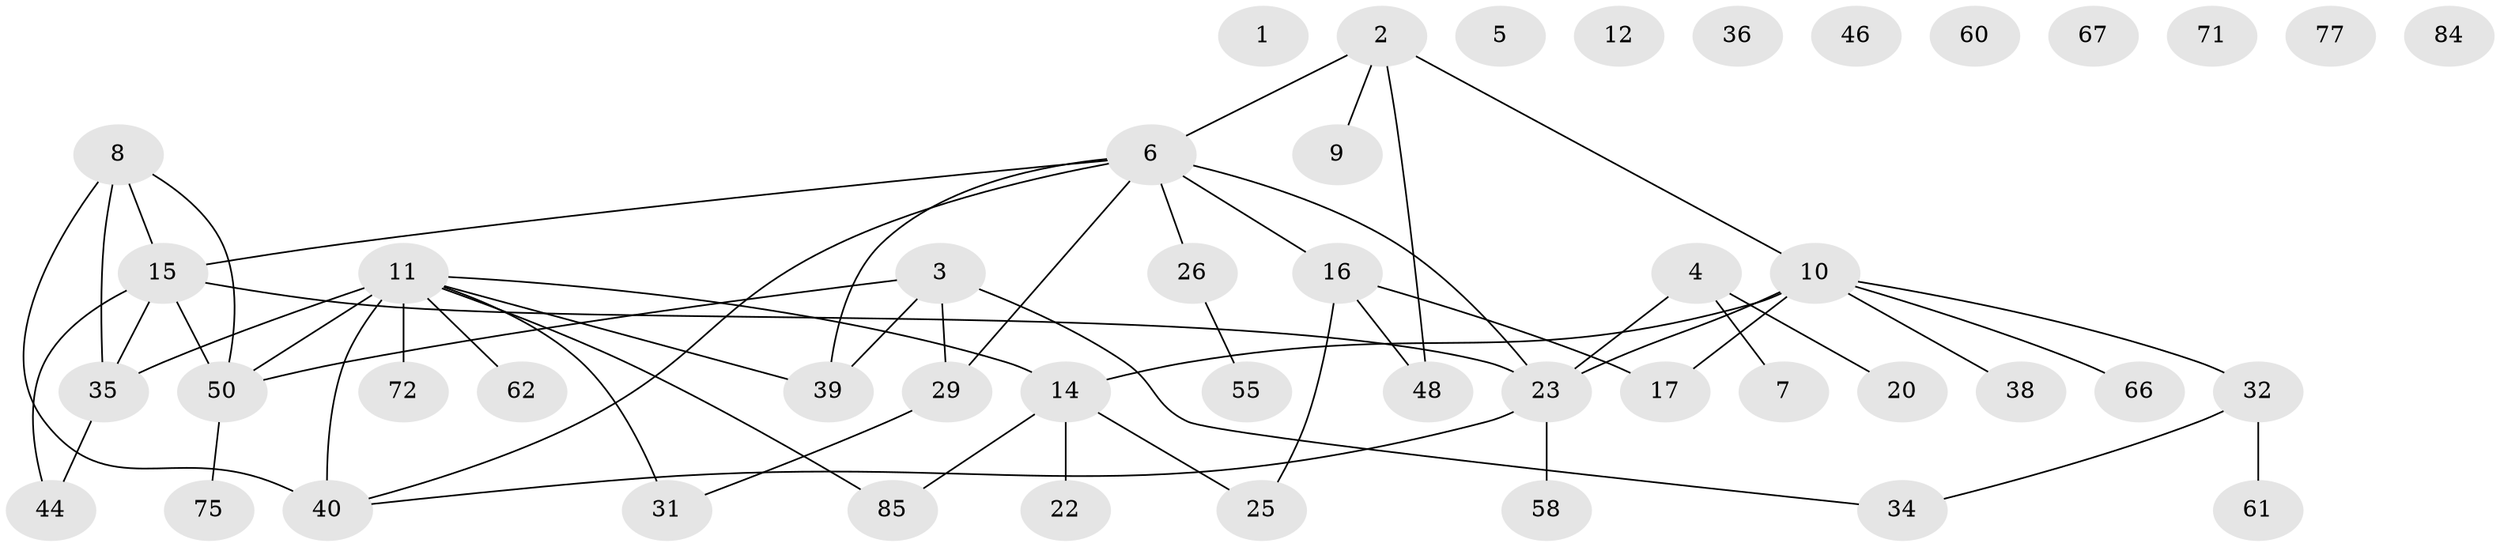 // original degree distribution, {0: 0.10227272727272728, 1: 0.23863636363636365, 2: 0.3068181818181818, 3: 0.13636363636363635, 5: 0.056818181818181816, 4: 0.125, 6: 0.03409090909090909}
// Generated by graph-tools (version 1.1) at 2025/12/03/09/25 04:12:55]
// undirected, 47 vertices, 55 edges
graph export_dot {
graph [start="1"]
  node [color=gray90,style=filled];
  1;
  2 [super="+33"];
  3 [super="+24+82"];
  4 [super="+37+76"];
  5;
  6 [super="+78+86"];
  7 [super="+68"];
  8 [super="+45+70"];
  9 [super="+49+53"];
  10 [super="+21+27+81"];
  11 [super="+13+18+79"];
  12;
  14 [super="+19+57"];
  15 [super="+42+69+74"];
  16 [super="+51"];
  17 [super="+65"];
  20;
  22 [super="+59"];
  23 [super="+41"];
  25 [super="+30"];
  26 [super="+28"];
  29 [super="+56"];
  31 [super="+52"];
  32 [super="+83"];
  34 [super="+47+80"];
  35 [super="+43"];
  36;
  38;
  39;
  40 [super="+54"];
  44;
  46;
  48;
  50 [super="+63"];
  55;
  58;
  60 [super="+87+88"];
  61 [super="+64"];
  62 [super="+73"];
  66;
  67;
  71;
  72;
  75;
  77;
  84;
  85;
  2 -- 48;
  2 -- 6;
  2 -- 9;
  2 -- 10;
  3 -- 29;
  3 -- 39;
  3 -- 34;
  3 -- 50;
  4 -- 20;
  4 -- 7;
  4 -- 23;
  6 -- 16;
  6 -- 39;
  6 -- 26;
  6 -- 29;
  6 -- 15;
  6 -- 23;
  6 -- 40;
  8 -- 40;
  8 -- 50;
  8 -- 35;
  8 -- 15;
  10 -- 17;
  10 -- 38;
  10 -- 66;
  10 -- 14;
  10 -- 23;
  10 -- 32;
  11 -- 72;
  11 -- 85;
  11 -- 39;
  11 -- 40 [weight=2];
  11 -- 62;
  11 -- 14;
  11 -- 31;
  11 -- 35;
  11 -- 50 [weight=2];
  14 -- 85;
  14 -- 22;
  14 -- 25;
  15 -- 23;
  15 -- 44;
  15 -- 35;
  15 -- 50;
  16 -- 17;
  16 -- 48;
  16 -- 25;
  23 -- 58;
  23 -- 40;
  26 -- 55;
  29 -- 31;
  32 -- 34;
  32 -- 61;
  35 -- 44;
  50 -- 75;
}
